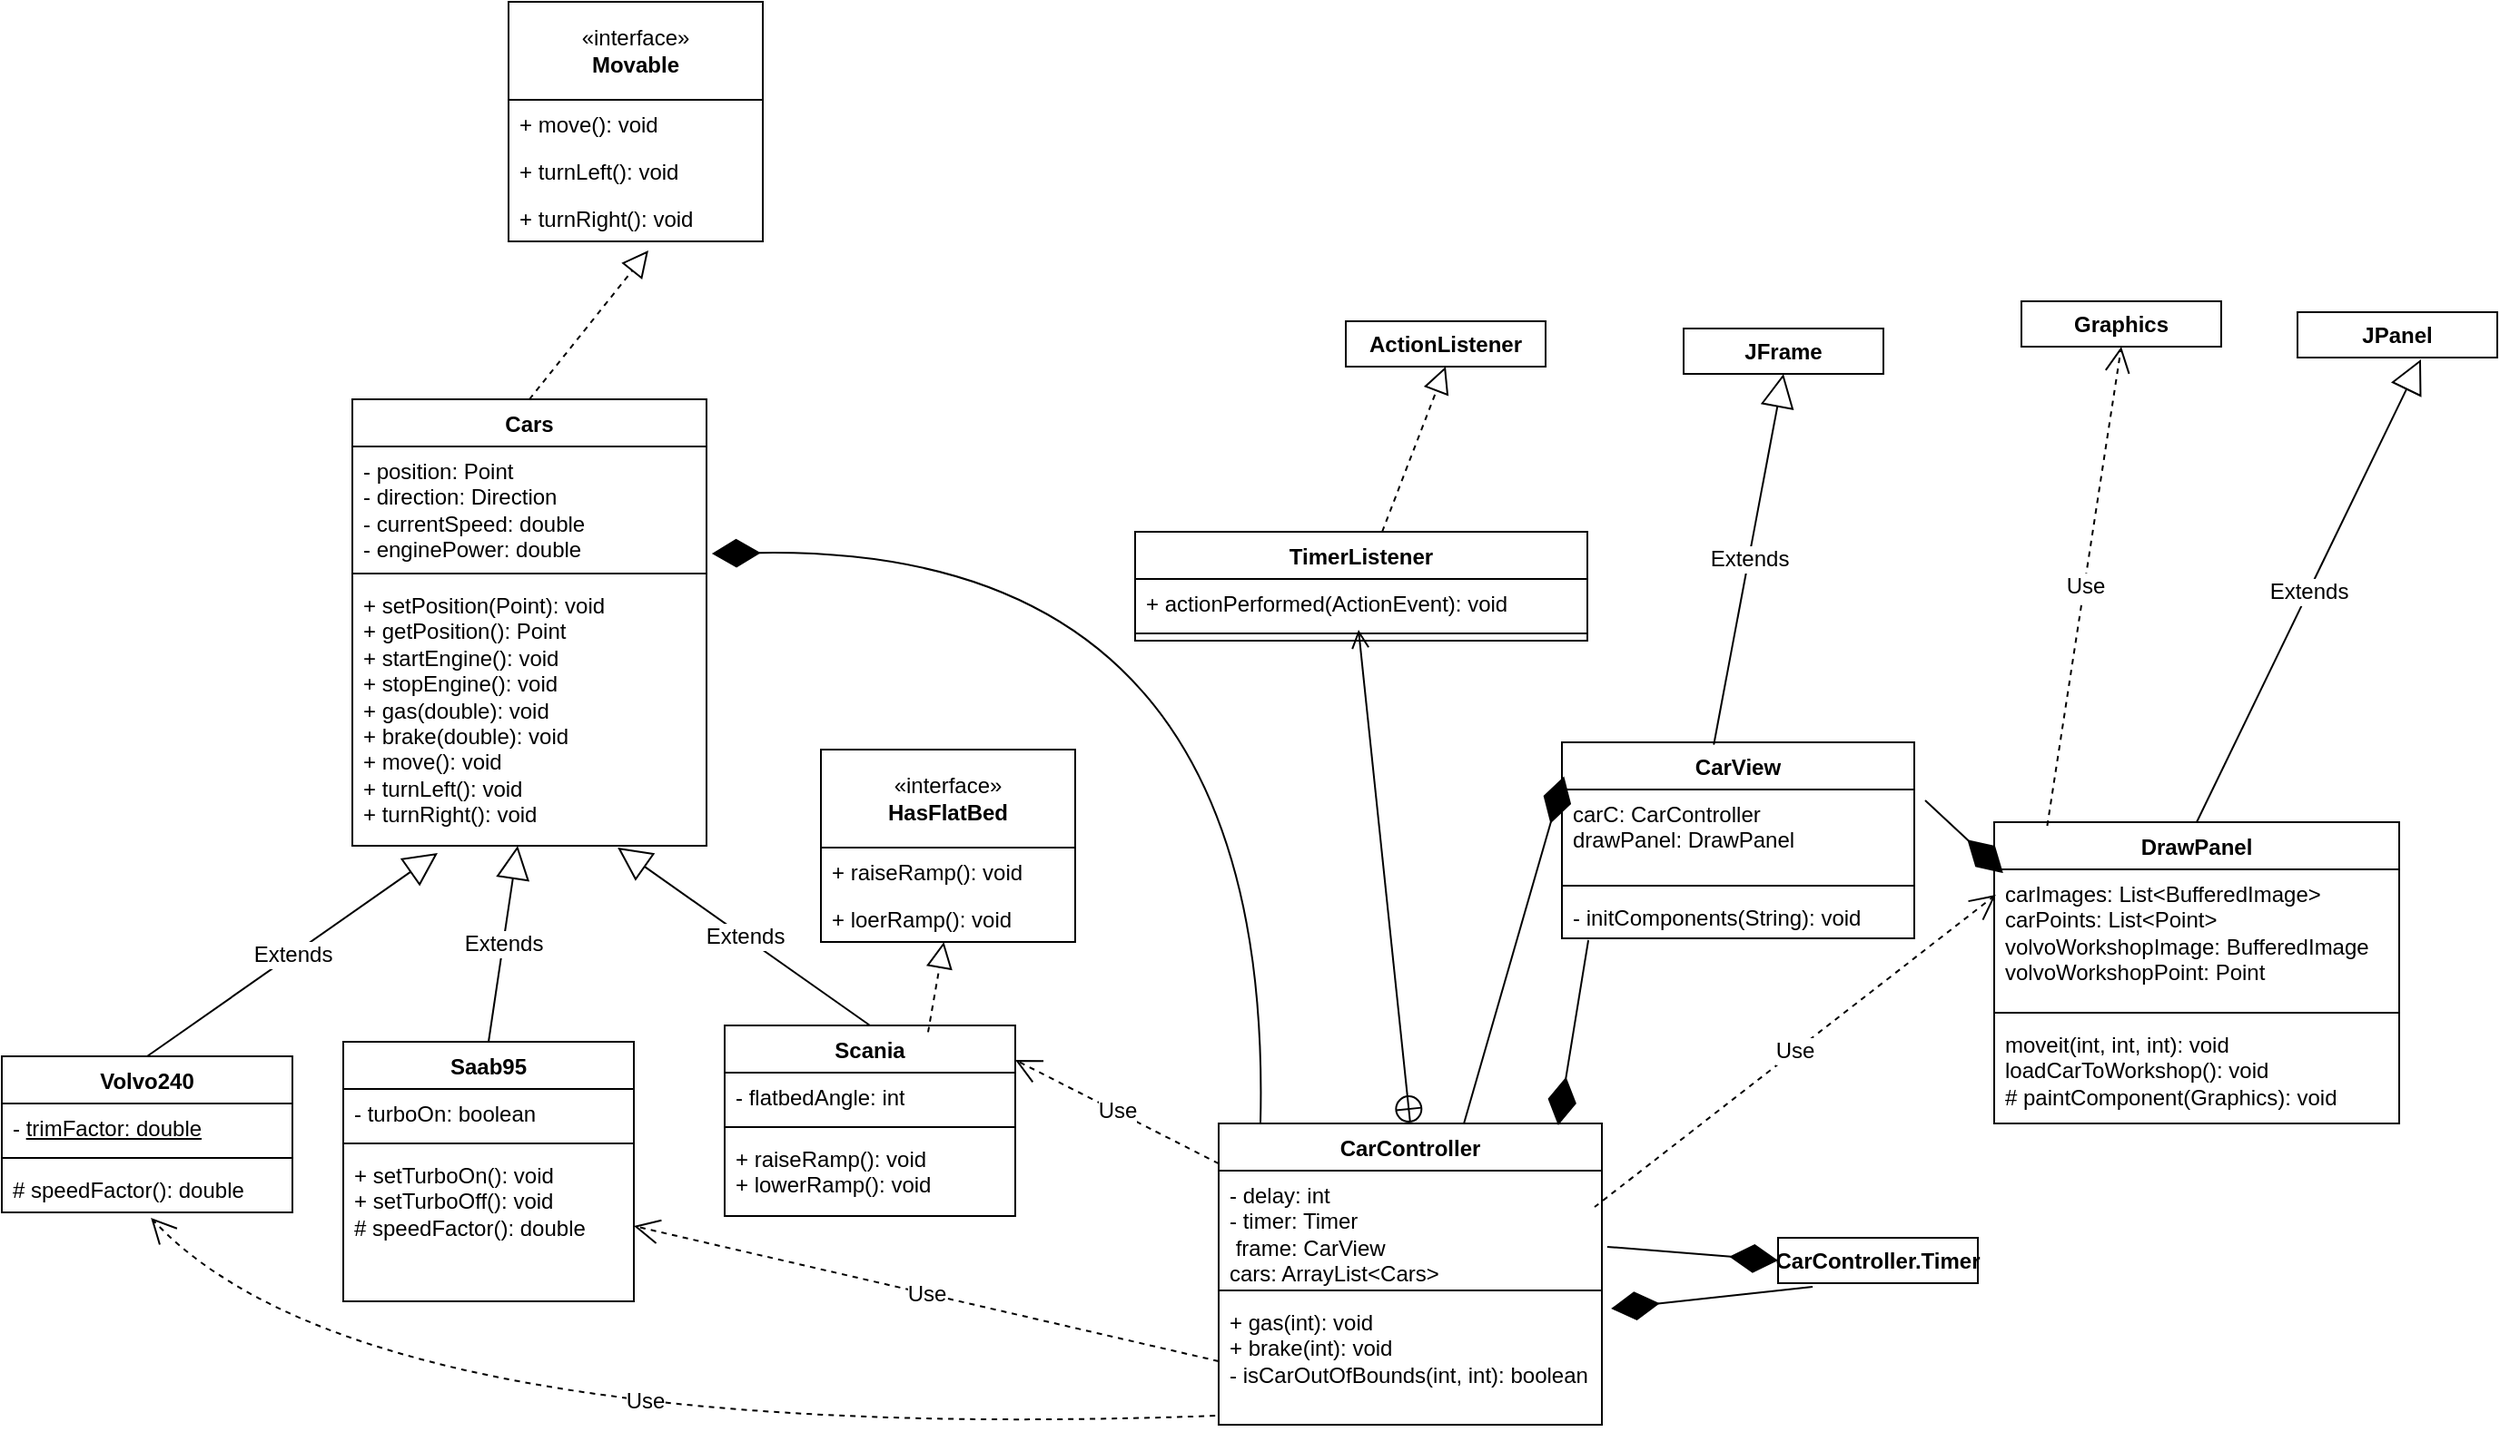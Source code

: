 <mxfile version="26.0.14">
  <diagram name="Sida-1" id="bpndJ_E99A24D7XNAE1G">
    <mxGraphModel grid="0" page="0" gridSize="10" guides="1" tooltips="1" connect="1" arrows="1" fold="1" pageScale="1" pageWidth="827" pageHeight="1169" math="0" shadow="0">
      <root>
        <mxCell id="0" />
        <mxCell id="1" parent="0" />
        <mxCell id="Po0la7zsFNmtlZeSZE76-1" value="Cars" style="swimlane;fontStyle=1;align=center;verticalAlign=top;childLayout=stackLayout;horizontal=1;startSize=26;horizontalStack=0;resizeParent=1;resizeParentMax=0;resizeLast=0;collapsible=1;marginBottom=0;whiteSpace=wrap;html=1;" vertex="1" parent="1">
          <mxGeometry x="98" y="281" width="195" height="246" as="geometry" />
        </mxCell>
        <mxCell id="Po0la7zsFNmtlZeSZE76-2" value="- position: Point&lt;div&gt;- direction: Direction&lt;/div&gt;&lt;div&gt;- currentSpeed: double&lt;/div&gt;&lt;div&gt;- enginePower: double&lt;/div&gt;" style="text;strokeColor=none;fillColor=none;align=left;verticalAlign=top;spacingLeft=4;spacingRight=4;overflow=hidden;rotatable=0;points=[[0,0.5],[1,0.5]];portConstraint=eastwest;whiteSpace=wrap;html=1;" vertex="1" parent="Po0la7zsFNmtlZeSZE76-1">
          <mxGeometry y="26" width="195" height="66" as="geometry" />
        </mxCell>
        <mxCell id="Po0la7zsFNmtlZeSZE76-3" value="" style="line;strokeWidth=1;fillColor=none;align=left;verticalAlign=middle;spacingTop=-1;spacingLeft=3;spacingRight=3;rotatable=0;labelPosition=right;points=[];portConstraint=eastwest;strokeColor=inherit;" vertex="1" parent="Po0la7zsFNmtlZeSZE76-1">
          <mxGeometry y="92" width="195" height="8" as="geometry" />
        </mxCell>
        <mxCell id="Po0la7zsFNmtlZeSZE76-4" value="+ setPosition(Point): void&lt;div&gt;+ getPosition(): Point&lt;/div&gt;&lt;div&gt;+ startEngine(): void&lt;/div&gt;&lt;div&gt;+ stopEngine(): void&lt;/div&gt;&lt;div&gt;+ gas(double): void&lt;/div&gt;&lt;div&gt;+ brake(double): void&lt;/div&gt;&lt;div&gt;+ move(): void&lt;/div&gt;&lt;div&gt;+ turnLeft(): void&lt;/div&gt;&lt;div&gt;+ turnRight(): void&lt;/div&gt;&lt;div&gt;&lt;br&gt;&lt;/div&gt;&lt;div&gt;&lt;div&gt;&lt;br&gt;&lt;/div&gt;&lt;div&gt;&lt;br&gt;&lt;/div&gt;&lt;div&gt;&lt;br&gt;&lt;/div&gt;&lt;/div&gt;" style="text;strokeColor=none;fillColor=none;align=left;verticalAlign=top;spacingLeft=4;spacingRight=4;overflow=hidden;rotatable=0;points=[[0,0.5],[1,0.5]];portConstraint=eastwest;whiteSpace=wrap;html=1;" vertex="1" parent="Po0la7zsFNmtlZeSZE76-1">
          <mxGeometry y="100" width="195" height="146" as="geometry" />
        </mxCell>
        <mxCell id="K9HIL502Y1lgaBaczekw-2" value="«interface»&lt;br&gt;&lt;b&gt;Movable&lt;/b&gt;" style="swimlane;fontStyle=0;childLayout=stackLayout;horizontal=1;startSize=54;fillColor=none;horizontalStack=0;resizeParent=1;resizeParentMax=0;resizeLast=0;collapsible=1;marginBottom=0;whiteSpace=wrap;html=1;" vertex="1" parent="1">
          <mxGeometry x="184" y="62" width="140" height="132" as="geometry" />
        </mxCell>
        <mxCell id="K9HIL502Y1lgaBaczekw-3" value="+ move(): void" style="text;strokeColor=none;fillColor=none;align=left;verticalAlign=top;spacingLeft=4;spacingRight=4;overflow=hidden;rotatable=0;points=[[0,0.5],[1,0.5]];portConstraint=eastwest;whiteSpace=wrap;html=1;" vertex="1" parent="K9HIL502Y1lgaBaczekw-2">
          <mxGeometry y="54" width="140" height="26" as="geometry" />
        </mxCell>
        <mxCell id="K9HIL502Y1lgaBaczekw-4" value="+ turnLeft(): void" style="text;strokeColor=none;fillColor=none;align=left;verticalAlign=top;spacingLeft=4;spacingRight=4;overflow=hidden;rotatable=0;points=[[0,0.5],[1,0.5]];portConstraint=eastwest;whiteSpace=wrap;html=1;" vertex="1" parent="K9HIL502Y1lgaBaczekw-2">
          <mxGeometry y="80" width="140" height="26" as="geometry" />
        </mxCell>
        <mxCell id="K9HIL502Y1lgaBaczekw-5" value="+ turnRight(): void" style="text;strokeColor=none;fillColor=none;align=left;verticalAlign=top;spacingLeft=4;spacingRight=4;overflow=hidden;rotatable=0;points=[[0,0.5],[1,0.5]];portConstraint=eastwest;whiteSpace=wrap;html=1;" vertex="1" parent="K9HIL502Y1lgaBaczekw-2">
          <mxGeometry y="106" width="140" height="26" as="geometry" />
        </mxCell>
        <mxCell id="K9HIL502Y1lgaBaczekw-6" value="" style="endArrow=block;dashed=1;endFill=0;endSize=12;html=1;rounded=0;fontSize=12;curved=1;entryX=0.55;entryY=1.192;entryDx=0;entryDy=0;entryPerimeter=0;exitX=0.5;exitY=0;exitDx=0;exitDy=0;" edge="1" parent="1" source="Po0la7zsFNmtlZeSZE76-1" target="K9HIL502Y1lgaBaczekw-5">
          <mxGeometry width="160" relative="1" as="geometry">
            <mxPoint x="226" y="313" as="sourcePoint" />
            <mxPoint x="218" y="184" as="targetPoint" />
          </mxGeometry>
        </mxCell>
        <mxCell id="K9HIL502Y1lgaBaczekw-8" value="Volvo240" style="swimlane;fontStyle=1;align=center;verticalAlign=top;childLayout=stackLayout;horizontal=1;startSize=26;horizontalStack=0;resizeParent=1;resizeParentMax=0;resizeLast=0;collapsible=1;marginBottom=0;whiteSpace=wrap;html=1;" vertex="1" parent="1">
          <mxGeometry x="-95" y="643" width="160" height="86" as="geometry" />
        </mxCell>
        <mxCell id="K9HIL502Y1lgaBaczekw-9" value="- &lt;u&gt;trimFactor: double&lt;/u&gt;" style="text;strokeColor=none;fillColor=none;align=left;verticalAlign=top;spacingLeft=4;spacingRight=4;overflow=hidden;rotatable=0;points=[[0,0.5],[1,0.5]];portConstraint=eastwest;whiteSpace=wrap;html=1;" vertex="1" parent="K9HIL502Y1lgaBaczekw-8">
          <mxGeometry y="26" width="160" height="26" as="geometry" />
        </mxCell>
        <mxCell id="K9HIL502Y1lgaBaczekw-10" value="" style="line;strokeWidth=1;fillColor=none;align=left;verticalAlign=middle;spacingTop=-1;spacingLeft=3;spacingRight=3;rotatable=0;labelPosition=right;points=[];portConstraint=eastwest;strokeColor=inherit;" vertex="1" parent="K9HIL502Y1lgaBaczekw-8">
          <mxGeometry y="52" width="160" height="8" as="geometry" />
        </mxCell>
        <mxCell id="K9HIL502Y1lgaBaczekw-11" value="# speedFactor(): double" style="text;strokeColor=none;fillColor=none;align=left;verticalAlign=top;spacingLeft=4;spacingRight=4;overflow=hidden;rotatable=0;points=[[0,0.5],[1,0.5]];portConstraint=eastwest;whiteSpace=wrap;html=1;" vertex="1" parent="K9HIL502Y1lgaBaczekw-8">
          <mxGeometry y="60" width="160" height="26" as="geometry" />
        </mxCell>
        <mxCell id="K9HIL502Y1lgaBaczekw-13" value="Saab95&lt;div&gt;&lt;br&gt;&lt;/div&gt;" style="swimlane;fontStyle=1;align=center;verticalAlign=top;childLayout=stackLayout;horizontal=1;startSize=26;horizontalStack=0;resizeParent=1;resizeParentMax=0;resizeLast=0;collapsible=1;marginBottom=0;whiteSpace=wrap;html=1;" vertex="1" parent="1">
          <mxGeometry x="93" y="635" width="160" height="143" as="geometry" />
        </mxCell>
        <mxCell id="K9HIL502Y1lgaBaczekw-14" value="- turboOn: boolean" style="text;strokeColor=none;fillColor=none;align=left;verticalAlign=top;spacingLeft=4;spacingRight=4;overflow=hidden;rotatable=0;points=[[0,0.5],[1,0.5]];portConstraint=eastwest;whiteSpace=wrap;html=1;" vertex="1" parent="K9HIL502Y1lgaBaczekw-13">
          <mxGeometry y="26" width="160" height="26" as="geometry" />
        </mxCell>
        <mxCell id="K9HIL502Y1lgaBaczekw-15" value="" style="line;strokeWidth=1;fillColor=none;align=left;verticalAlign=middle;spacingTop=-1;spacingLeft=3;spacingRight=3;rotatable=0;labelPosition=right;points=[];portConstraint=eastwest;strokeColor=inherit;" vertex="1" parent="K9HIL502Y1lgaBaczekw-13">
          <mxGeometry y="52" width="160" height="8" as="geometry" />
        </mxCell>
        <mxCell id="K9HIL502Y1lgaBaczekw-16" value="+ setTurboOn(): void&lt;div&gt;+ setTurboOff(): void&lt;/div&gt;&lt;div&gt;# speedFactor(): double&lt;/div&gt;" style="text;strokeColor=none;fillColor=none;align=left;verticalAlign=top;spacingLeft=4;spacingRight=4;overflow=hidden;rotatable=0;points=[[0,0.5],[1,0.5]];portConstraint=eastwest;whiteSpace=wrap;html=1;" vertex="1" parent="K9HIL502Y1lgaBaczekw-13">
          <mxGeometry y="60" width="160" height="83" as="geometry" />
        </mxCell>
        <mxCell id="K9HIL502Y1lgaBaczekw-17" value="Scania" style="swimlane;fontStyle=1;align=center;verticalAlign=top;childLayout=stackLayout;horizontal=1;startSize=26;horizontalStack=0;resizeParent=1;resizeParentMax=0;resizeLast=0;collapsible=1;marginBottom=0;whiteSpace=wrap;html=1;" vertex="1" parent="1">
          <mxGeometry x="303" y="626" width="160" height="105" as="geometry" />
        </mxCell>
        <mxCell id="K9HIL502Y1lgaBaczekw-18" value="- flatbedAngle: int" style="text;strokeColor=none;fillColor=none;align=left;verticalAlign=top;spacingLeft=4;spacingRight=4;overflow=hidden;rotatable=0;points=[[0,0.5],[1,0.5]];portConstraint=eastwest;whiteSpace=wrap;html=1;" vertex="1" parent="K9HIL502Y1lgaBaczekw-17">
          <mxGeometry y="26" width="160" height="26" as="geometry" />
        </mxCell>
        <mxCell id="K9HIL502Y1lgaBaczekw-19" value="" style="line;strokeWidth=1;fillColor=none;align=left;verticalAlign=middle;spacingTop=-1;spacingLeft=3;spacingRight=3;rotatable=0;labelPosition=right;points=[];portConstraint=eastwest;strokeColor=inherit;" vertex="1" parent="K9HIL502Y1lgaBaczekw-17">
          <mxGeometry y="52" width="160" height="8" as="geometry" />
        </mxCell>
        <mxCell id="K9HIL502Y1lgaBaczekw-20" value="+ raiseRamp(): void&lt;div&gt;+ lowerRamp(): void&lt;/div&gt;" style="text;strokeColor=none;fillColor=none;align=left;verticalAlign=top;spacingLeft=4;spacingRight=4;overflow=hidden;rotatable=0;points=[[0,0.5],[1,0.5]];portConstraint=eastwest;whiteSpace=wrap;html=1;" vertex="1" parent="K9HIL502Y1lgaBaczekw-17">
          <mxGeometry y="60" width="160" height="45" as="geometry" />
        </mxCell>
        <mxCell id="K9HIL502Y1lgaBaczekw-22" value="Extends" style="endArrow=block;endSize=16;endFill=0;html=1;rounded=0;fontSize=12;curved=1;exitX=0.5;exitY=0;exitDx=0;exitDy=0;entryX=0.467;entryY=1;entryDx=0;entryDy=0;entryPerimeter=0;" edge="1" parent="1" source="K9HIL502Y1lgaBaczekw-13" target="Po0la7zsFNmtlZeSZE76-4">
          <mxGeometry width="160" relative="1" as="geometry">
            <mxPoint x="48" y="396" as="sourcePoint" />
            <mxPoint x="208" y="396" as="targetPoint" />
          </mxGeometry>
        </mxCell>
        <mxCell id="K9HIL502Y1lgaBaczekw-23" value="Extends" style="endArrow=block;endSize=16;endFill=0;html=1;rounded=0;fontSize=12;curved=1;entryX=0.749;entryY=1.007;entryDx=0;entryDy=0;entryPerimeter=0;exitX=0.5;exitY=0;exitDx=0;exitDy=0;" edge="1" parent="1" source="K9HIL502Y1lgaBaczekw-17" target="Po0la7zsFNmtlZeSZE76-4">
          <mxGeometry width="160" relative="1" as="geometry">
            <mxPoint x="368" y="637" as="sourcePoint" />
            <mxPoint x="388" y="477" as="targetPoint" />
          </mxGeometry>
        </mxCell>
        <mxCell id="K9HIL502Y1lgaBaczekw-25" value="Extends" style="endArrow=block;endSize=16;endFill=0;html=1;rounded=0;fontSize=12;curved=1;exitX=0.5;exitY=0;exitDx=0;exitDy=0;entryX=0.241;entryY=1.027;entryDx=0;entryDy=0;entryPerimeter=0;" edge="1" parent="1" source="K9HIL502Y1lgaBaczekw-8" target="Po0la7zsFNmtlZeSZE76-4">
          <mxGeometry width="160" relative="1" as="geometry">
            <mxPoint x="-25" y="612" as="sourcePoint" />
            <mxPoint x="-14" y="489" as="targetPoint" />
          </mxGeometry>
        </mxCell>
        <mxCell id="K9HIL502Y1lgaBaczekw-26" value="«interface»&lt;br&gt;&lt;b&gt;HasFlatBed&lt;/b&gt;" style="swimlane;fontStyle=0;childLayout=stackLayout;horizontal=1;startSize=54;fillColor=none;horizontalStack=0;resizeParent=1;resizeParentMax=0;resizeLast=0;collapsible=1;marginBottom=0;whiteSpace=wrap;html=1;" vertex="1" parent="1">
          <mxGeometry x="356" y="474" width="140" height="106" as="geometry" />
        </mxCell>
        <mxCell id="K9HIL502Y1lgaBaczekw-27" value="+ raiseRamp(): void" style="text;strokeColor=none;fillColor=none;align=left;verticalAlign=top;spacingLeft=4;spacingRight=4;overflow=hidden;rotatable=0;points=[[0,0.5],[1,0.5]];portConstraint=eastwest;whiteSpace=wrap;html=1;" vertex="1" parent="K9HIL502Y1lgaBaczekw-26">
          <mxGeometry y="54" width="140" height="26" as="geometry" />
        </mxCell>
        <mxCell id="K9HIL502Y1lgaBaczekw-28" value="+ loerRamp(): void" style="text;strokeColor=none;fillColor=none;align=left;verticalAlign=top;spacingLeft=4;spacingRight=4;overflow=hidden;rotatable=0;points=[[0,0.5],[1,0.5]];portConstraint=eastwest;whiteSpace=wrap;html=1;" vertex="1" parent="K9HIL502Y1lgaBaczekw-26">
          <mxGeometry y="80" width="140" height="26" as="geometry" />
        </mxCell>
        <mxCell id="K9HIL502Y1lgaBaczekw-30" value="" style="endArrow=block;dashed=1;endFill=0;endSize=12;html=1;rounded=0;fontSize=12;curved=1;exitX=0.7;exitY=0.035;exitDx=0;exitDy=0;exitPerimeter=0;" edge="1" parent="1" source="K9HIL502Y1lgaBaczekw-17" target="K9HIL502Y1lgaBaczekw-28">
          <mxGeometry width="160" relative="1" as="geometry">
            <mxPoint x="408" y="396" as="sourcePoint" />
            <mxPoint x="568" y="396" as="targetPoint" />
          </mxGeometry>
        </mxCell>
        <mxCell id="K9HIL502Y1lgaBaczekw-31" value="CarController" style="swimlane;fontStyle=1;align=center;verticalAlign=top;childLayout=stackLayout;horizontal=1;startSize=26;horizontalStack=0;resizeParent=1;resizeParentMax=0;resizeLast=0;collapsible=1;marginBottom=0;whiteSpace=wrap;html=1;" vertex="1" parent="1">
          <mxGeometry x="575" y="680" width="211" height="166" as="geometry" />
        </mxCell>
        <mxCell id="K9HIL502Y1lgaBaczekw-32" value="- delay: int&lt;div&gt;- timer: Timer&lt;/div&gt;&lt;div&gt;&amp;nbsp;frame: CarView&lt;/div&gt;&lt;div&gt;cars: ArrayList&amp;lt;Cars&amp;gt;&lt;/div&gt;" style="text;strokeColor=none;fillColor=none;align=left;verticalAlign=top;spacingLeft=4;spacingRight=4;overflow=hidden;rotatable=0;points=[[0,0.5],[1,0.5]];portConstraint=eastwest;whiteSpace=wrap;html=1;" vertex="1" parent="K9HIL502Y1lgaBaczekw-31">
          <mxGeometry y="26" width="211" height="62" as="geometry" />
        </mxCell>
        <mxCell id="K9HIL502Y1lgaBaczekw-33" value="" style="line;strokeWidth=1;fillColor=none;align=left;verticalAlign=middle;spacingTop=-1;spacingLeft=3;spacingRight=3;rotatable=0;labelPosition=right;points=[];portConstraint=eastwest;strokeColor=inherit;" vertex="1" parent="K9HIL502Y1lgaBaczekw-31">
          <mxGeometry y="88" width="211" height="8" as="geometry" />
        </mxCell>
        <mxCell id="K9HIL502Y1lgaBaczekw-34" value="+ gas(int): void&lt;div&gt;+ brake(int): void&lt;/div&gt;&lt;div&gt;- isCarOutOfBounds(int, int): boolean&lt;/div&gt;" style="text;strokeColor=none;fillColor=none;align=left;verticalAlign=top;spacingLeft=4;spacingRight=4;overflow=hidden;rotatable=0;points=[[0,0.5],[1,0.5]];portConstraint=eastwest;whiteSpace=wrap;html=1;" vertex="1" parent="K9HIL502Y1lgaBaczekw-31">
          <mxGeometry y="96" width="211" height="70" as="geometry" />
        </mxCell>
        <mxCell id="K9HIL502Y1lgaBaczekw-35" value="CarView" style="swimlane;fontStyle=1;align=center;verticalAlign=top;childLayout=stackLayout;horizontal=1;startSize=26;horizontalStack=0;resizeParent=1;resizeParentMax=0;resizeLast=0;collapsible=1;marginBottom=0;whiteSpace=wrap;html=1;" vertex="1" parent="1">
          <mxGeometry x="764" y="470" width="194" height="108" as="geometry" />
        </mxCell>
        <mxCell id="K9HIL502Y1lgaBaczekw-36" value="carC: CarController&lt;div&gt;drawPanel: DrawPanel&lt;/div&gt;" style="text;strokeColor=none;fillColor=none;align=left;verticalAlign=top;spacingLeft=4;spacingRight=4;overflow=hidden;rotatable=0;points=[[0,0.5],[1,0.5]];portConstraint=eastwest;whiteSpace=wrap;html=1;" vertex="1" parent="K9HIL502Y1lgaBaczekw-35">
          <mxGeometry y="26" width="194" height="49" as="geometry" />
        </mxCell>
        <mxCell id="K9HIL502Y1lgaBaczekw-37" value="" style="line;strokeWidth=1;fillColor=none;align=left;verticalAlign=middle;spacingTop=-1;spacingLeft=3;spacingRight=3;rotatable=0;labelPosition=right;points=[];portConstraint=eastwest;strokeColor=inherit;" vertex="1" parent="K9HIL502Y1lgaBaczekw-35">
          <mxGeometry y="75" width="194" height="8" as="geometry" />
        </mxCell>
        <mxCell id="K9HIL502Y1lgaBaczekw-38" value="- initComponents(String): void" style="text;strokeColor=none;fillColor=none;align=left;verticalAlign=top;spacingLeft=4;spacingRight=4;overflow=hidden;rotatable=0;points=[[0,0.5],[1,0.5]];portConstraint=eastwest;whiteSpace=wrap;html=1;" vertex="1" parent="K9HIL502Y1lgaBaczekw-35">
          <mxGeometry y="83" width="194" height="25" as="geometry" />
        </mxCell>
        <mxCell id="K9HIL502Y1lgaBaczekw-39" value="DrawPanel" style="swimlane;fontStyle=1;align=center;verticalAlign=top;childLayout=stackLayout;horizontal=1;startSize=26;horizontalStack=0;resizeParent=1;resizeParentMax=0;resizeLast=0;collapsible=1;marginBottom=0;whiteSpace=wrap;html=1;" vertex="1" parent="1">
          <mxGeometry x="1002" y="514" width="223" height="166" as="geometry" />
        </mxCell>
        <mxCell id="K9HIL502Y1lgaBaczekw-40" value="carImages: List&amp;lt;BufferedImage&amp;gt;&lt;div&gt;carPoints: List&amp;lt;Point&amp;gt;&lt;/div&gt;&lt;div&gt;volvoWorkshopImage: BufferedImage&lt;/div&gt;&lt;div&gt;volvoWorkshopPoint: Point&lt;/div&gt;" style="text;strokeColor=none;fillColor=none;align=left;verticalAlign=top;spacingLeft=4;spacingRight=4;overflow=hidden;rotatable=0;points=[[0,0.5],[1,0.5]];portConstraint=eastwest;whiteSpace=wrap;html=1;" vertex="1" parent="K9HIL502Y1lgaBaczekw-39">
          <mxGeometry y="26" width="223" height="75" as="geometry" />
        </mxCell>
        <mxCell id="K9HIL502Y1lgaBaczekw-41" value="" style="line;strokeWidth=1;fillColor=none;align=left;verticalAlign=middle;spacingTop=-1;spacingLeft=3;spacingRight=3;rotatable=0;labelPosition=right;points=[];portConstraint=eastwest;strokeColor=inherit;" vertex="1" parent="K9HIL502Y1lgaBaczekw-39">
          <mxGeometry y="101" width="223" height="8" as="geometry" />
        </mxCell>
        <mxCell id="K9HIL502Y1lgaBaczekw-42" value="&lt;div&gt;moveit(int, int, int): void&lt;/div&gt;&lt;div&gt;loadCarToWorkshop(): void&lt;/div&gt;# paintComponent(Graphics): void" style="text;strokeColor=none;fillColor=none;align=left;verticalAlign=top;spacingLeft=4;spacingRight=4;overflow=hidden;rotatable=0;points=[[0,0.5],[1,0.5]];portConstraint=eastwest;whiteSpace=wrap;html=1;" vertex="1" parent="K9HIL502Y1lgaBaczekw-39">
          <mxGeometry y="109" width="223" height="57" as="geometry" />
        </mxCell>
        <mxCell id="K9HIL502Y1lgaBaczekw-49" value="&lt;b&gt;JPanel&lt;/b&gt;" style="html=1;whiteSpace=wrap;" vertex="1" parent="1">
          <mxGeometry x="1169" y="233" width="110" height="25" as="geometry" />
        </mxCell>
        <mxCell id="K9HIL502Y1lgaBaczekw-50" value="TimerListener" style="swimlane;fontStyle=1;align=center;verticalAlign=top;childLayout=stackLayout;horizontal=1;startSize=26;horizontalStack=0;resizeParent=1;resizeParentMax=0;resizeLast=0;collapsible=1;marginBottom=0;whiteSpace=wrap;html=1;" vertex="1" parent="1">
          <mxGeometry x="529" y="354" width="249" height="60" as="geometry" />
        </mxCell>
        <mxCell id="K9HIL502Y1lgaBaczekw-53" value="+ actionPerformed(ActionEvent): void" style="text;strokeColor=none;fillColor=none;align=left;verticalAlign=top;spacingLeft=4;spacingRight=4;overflow=hidden;rotatable=0;points=[[0,0.5],[1,0.5]];portConstraint=eastwest;whiteSpace=wrap;html=1;" vertex="1" parent="K9HIL502Y1lgaBaczekw-50">
          <mxGeometry y="26" width="249" height="26" as="geometry" />
        </mxCell>
        <mxCell id="K9HIL502Y1lgaBaczekw-52" value="" style="line;strokeWidth=1;fillColor=none;align=left;verticalAlign=middle;spacingTop=-1;spacingLeft=3;spacingRight=3;rotatable=0;labelPosition=right;points=[];portConstraint=eastwest;strokeColor=inherit;" vertex="1" parent="K9HIL502Y1lgaBaczekw-50">
          <mxGeometry y="52" width="249" height="8" as="geometry" />
        </mxCell>
        <mxCell id="K9HIL502Y1lgaBaczekw-55" value="&lt;b&gt;ActionListener&lt;/b&gt;" style="html=1;whiteSpace=wrap;" vertex="1" parent="1">
          <mxGeometry x="645" y="238" width="110" height="25" as="geometry" />
        </mxCell>
        <mxCell id="K9HIL502Y1lgaBaczekw-56" value="&lt;b&gt;JFrame&lt;/b&gt;" style="html=1;whiteSpace=wrap;" vertex="1" parent="1">
          <mxGeometry x="831" y="242" width="110" height="25" as="geometry" />
        </mxCell>
        <mxCell id="K9HIL502Y1lgaBaczekw-57" value="" style="endArrow=block;dashed=1;endFill=0;endSize=12;html=1;rounded=0;fontSize=12;curved=1;entryX=0.5;entryY=1;entryDx=0;entryDy=0;" edge="1" parent="1" source="K9HIL502Y1lgaBaczekw-50" target="K9HIL502Y1lgaBaczekw-55">
          <mxGeometry width="160" relative="1" as="geometry">
            <mxPoint x="1130" y="270" as="sourcePoint" />
            <mxPoint x="1206" y="191" as="targetPoint" />
          </mxGeometry>
        </mxCell>
        <mxCell id="K9HIL502Y1lgaBaczekw-58" value="Extends" style="endArrow=block;endSize=16;endFill=0;html=1;rounded=0;fontSize=12;curved=1;exitX=0.5;exitY=0;exitDx=0;exitDy=0;entryX=0.618;entryY=1.04;entryDx=0;entryDy=0;entryPerimeter=0;" edge="1" parent="1" source="K9HIL502Y1lgaBaczekw-39" target="K9HIL502Y1lgaBaczekw-49">
          <mxGeometry width="160" relative="1" as="geometry">
            <mxPoint x="834" y="396" as="sourcePoint" />
            <mxPoint x="994" y="396" as="targetPoint" />
          </mxGeometry>
        </mxCell>
        <mxCell id="K9HIL502Y1lgaBaczekw-59" value="Extends" style="endArrow=block;endSize=16;endFill=0;html=1;rounded=0;fontSize=12;curved=1;exitX=0.431;exitY=0.012;exitDx=0;exitDy=0;exitPerimeter=0;entryX=0.5;entryY=1;entryDx=0;entryDy=0;" edge="1" parent="1" source="K9HIL502Y1lgaBaczekw-35" target="K9HIL502Y1lgaBaczekw-56">
          <mxGeometry width="160" relative="1" as="geometry">
            <mxPoint x="883" y="496" as="sourcePoint" />
            <mxPoint x="683" y="358" as="targetPoint" />
          </mxGeometry>
        </mxCell>
        <mxCell id="K9HIL502Y1lgaBaczekw-61" value="" style="endArrow=open;startArrow=circlePlus;endFill=0;startFill=0;endSize=8;html=1;rounded=0;fontSize=12;curved=1;exitX=0.5;exitY=0;exitDx=0;exitDy=0;entryX=0.494;entryY=1.077;entryDx=0;entryDy=0;entryPerimeter=0;" edge="1" parent="1" source="K9HIL502Y1lgaBaczekw-31" target="K9HIL502Y1lgaBaczekw-53">
          <mxGeometry width="160" relative="1" as="geometry">
            <mxPoint x="735" y="467" as="sourcePoint" />
            <mxPoint x="895" y="467" as="targetPoint" />
          </mxGeometry>
        </mxCell>
        <mxCell id="K9HIL502Y1lgaBaczekw-62" value="&lt;b&gt;Graphics&lt;/b&gt;" style="html=1;whiteSpace=wrap;" vertex="1" parent="1">
          <mxGeometry x="1017" y="227" width="110" height="25" as="geometry" />
        </mxCell>
        <mxCell id="K9HIL502Y1lgaBaczekw-63" value="Use" style="endArrow=open;endSize=12;dashed=1;html=1;rounded=0;fontSize=12;curved=1;entryX=0.5;entryY=1;entryDx=0;entryDy=0;exitX=0.131;exitY=0.012;exitDx=0;exitDy=0;exitPerimeter=0;" edge="1" parent="1" source="K9HIL502Y1lgaBaczekw-39" target="K9HIL502Y1lgaBaczekw-62">
          <mxGeometry width="160" relative="1" as="geometry">
            <mxPoint x="834" y="396" as="sourcePoint" />
            <mxPoint x="994" y="396" as="targetPoint" />
          </mxGeometry>
        </mxCell>
        <mxCell id="K9HIL502Y1lgaBaczekw-70" value="Use" style="endArrow=open;endSize=12;dashed=1;html=1;rounded=0;fontSize=12;curved=1;entryX=0.004;entryY=0.187;entryDx=0;entryDy=0;entryPerimeter=0;exitX=0.981;exitY=0.323;exitDx=0;exitDy=0;exitPerimeter=0;" edge="1" parent="1" source="K9HIL502Y1lgaBaczekw-32" target="K9HIL502Y1lgaBaczekw-40">
          <mxGeometry width="160" relative="1" as="geometry">
            <mxPoint x="803" y="702" as="sourcePoint" />
            <mxPoint x="856" y="570" as="targetPoint" />
          </mxGeometry>
        </mxCell>
        <mxCell id="K9HIL502Y1lgaBaczekw-72" value="Use" style="endArrow=open;endSize=12;dashed=1;html=1;rounded=0;fontSize=12;curved=1;entryX=1;entryY=0.181;entryDx=0;entryDy=0;entryPerimeter=0;exitX=0;exitY=0.133;exitDx=0;exitDy=0;exitPerimeter=0;" edge="1" parent="1" source="K9HIL502Y1lgaBaczekw-31" target="K9HIL502Y1lgaBaczekw-17">
          <mxGeometry width="160" relative="1" as="geometry">
            <mxPoint x="432" y="781" as="sourcePoint" />
            <mxPoint x="592" y="781" as="targetPoint" />
          </mxGeometry>
        </mxCell>
        <mxCell id="K9HIL502Y1lgaBaczekw-73" value="Use" style="endArrow=open;endSize=12;dashed=1;html=1;rounded=0;fontSize=12;curved=1;exitX=0;exitY=0.5;exitDx=0;exitDy=0;entryX=1;entryY=0.5;entryDx=0;entryDy=0;" edge="1" parent="1" source="K9HIL502Y1lgaBaczekw-34" target="K9HIL502Y1lgaBaczekw-16">
          <mxGeometry width="160" relative="1" as="geometry">
            <mxPoint x="401" y="764" as="sourcePoint" />
            <mxPoint x="258" y="766" as="targetPoint" />
          </mxGeometry>
        </mxCell>
        <mxCell id="K9HIL502Y1lgaBaczekw-74" value="Use" style="endArrow=open;endSize=12;dashed=1;html=1;rounded=0;fontSize=12;curved=1;entryX=0.513;entryY=1.115;entryDx=0;entryDy=0;entryPerimeter=0;exitX=-0.009;exitY=0.929;exitDx=0;exitDy=0;exitPerimeter=0;" edge="1" parent="1" source="K9HIL502Y1lgaBaczekw-34" target="K9HIL502Y1lgaBaczekw-11">
          <mxGeometry x="-0.02" y="-19" width="160" relative="1" as="geometry">
            <mxPoint x="590.04" y="783" as="sourcePoint" />
            <mxPoint x="66.0" y="725.002" as="targetPoint" />
            <Array as="points">
              <mxPoint x="105" y="858" />
            </Array>
            <mxPoint as="offset" />
          </mxGeometry>
        </mxCell>
        <mxCell id="K9HIL502Y1lgaBaczekw-76" value="" style="endArrow=diamondThin;endFill=1;endSize=24;html=1;rounded=0;fontSize=12;curved=1;entryX=1.015;entryY=0.894;entryDx=0;entryDy=0;entryPerimeter=0;exitX=0.109;exitY=0;exitDx=0;exitDy=0;exitPerimeter=0;" edge="1" parent="1" source="K9HIL502Y1lgaBaczekw-31" target="Po0la7zsFNmtlZeSZE76-2">
          <mxGeometry width="160" relative="1" as="geometry">
            <mxPoint x="588" y="674" as="sourcePoint" />
            <mxPoint x="351" y="300.01" as="targetPoint" />
            <Array as="points">
              <mxPoint x="606" y="361" />
            </Array>
          </mxGeometry>
        </mxCell>
        <mxCell id="K9HIL502Y1lgaBaczekw-77" value="" style="endArrow=diamondThin;endFill=1;endSize=24;html=1;rounded=0;fontSize=12;curved=1;exitX=0.64;exitY=0;exitDx=0;exitDy=0;exitPerimeter=0;entryX=0.006;entryY=0.174;entryDx=0;entryDy=0;entryPerimeter=0;" edge="1" parent="1" source="K9HIL502Y1lgaBaczekw-31" target="K9HIL502Y1lgaBaczekw-35">
          <mxGeometry width="160" relative="1" as="geometry">
            <mxPoint x="712" y="671" as="sourcePoint" />
            <mxPoint x="777" y="530" as="targetPoint" />
          </mxGeometry>
        </mxCell>
        <mxCell id="K9HIL502Y1lgaBaczekw-78" value="" style="endArrow=diamondThin;endFill=1;endSize=24;html=1;rounded=0;fontSize=12;curved=1;exitX=0.075;exitY=1.038;exitDx=0;exitDy=0;exitPerimeter=0;entryX=0.886;entryY=0.006;entryDx=0;entryDy=0;entryPerimeter=0;" edge="1" parent="1" source="K9HIL502Y1lgaBaczekw-38" target="K9HIL502Y1lgaBaczekw-31">
          <mxGeometry width="160" relative="1" as="geometry">
            <mxPoint x="720" y="690" as="sourcePoint" />
            <mxPoint x="897" y="761" as="targetPoint" />
          </mxGeometry>
        </mxCell>
        <mxCell id="K9HIL502Y1lgaBaczekw-79" value="&lt;b&gt;CarController.Timer&lt;/b&gt;" style="html=1;whiteSpace=wrap;" vertex="1" parent="1">
          <mxGeometry x="883" y="743" width="110" height="25" as="geometry" />
        </mxCell>
        <mxCell id="K9HIL502Y1lgaBaczekw-80" value="" style="endArrow=diamondThin;endFill=1;endSize=24;html=1;rounded=0;fontSize=12;curved=1;exitX=1.014;exitY=0.677;exitDx=0;exitDy=0;exitPerimeter=0;entryX=0;entryY=0.5;entryDx=0;entryDy=0;" edge="1" parent="1" source="K9HIL502Y1lgaBaczekw-32" target="K9HIL502Y1lgaBaczekw-79">
          <mxGeometry width="160" relative="1" as="geometry">
            <mxPoint x="801" y="849" as="sourcePoint" />
            <mxPoint x="870" y="695" as="targetPoint" />
          </mxGeometry>
        </mxCell>
        <mxCell id="K9HIL502Y1lgaBaczekw-82" value="" style="endArrow=diamondThin;endFill=1;endSize=24;html=1;rounded=0;fontSize=12;curved=1;entryX=1.024;entryY=0.086;entryDx=0;entryDy=0;entryPerimeter=0;exitX=0.173;exitY=1.08;exitDx=0;exitDy=0;exitPerimeter=0;" edge="1" parent="1" source="K9HIL502Y1lgaBaczekw-79" target="K9HIL502Y1lgaBaczekw-34">
          <mxGeometry width="160" relative="1" as="geometry">
            <mxPoint x="525" y="498" as="sourcePoint" />
            <mxPoint x="685" y="498" as="targetPoint" />
          </mxGeometry>
        </mxCell>
        <mxCell id="K9HIL502Y1lgaBaczekw-83" value="" style="endArrow=diamondThin;endFill=1;endSize=24;html=1;rounded=0;fontSize=12;curved=1;exitX=1.031;exitY=0.122;exitDx=0;exitDy=0;exitPerimeter=0;entryX=0.022;entryY=0.027;entryDx=0;entryDy=0;entryPerimeter=0;" edge="1" parent="1" source="K9HIL502Y1lgaBaczekw-36" target="K9HIL502Y1lgaBaczekw-40">
          <mxGeometry width="160" relative="1" as="geometry">
            <mxPoint x="776" y="498" as="sourcePoint" />
            <mxPoint x="936" y="498" as="targetPoint" />
          </mxGeometry>
        </mxCell>
      </root>
    </mxGraphModel>
  </diagram>
</mxfile>
